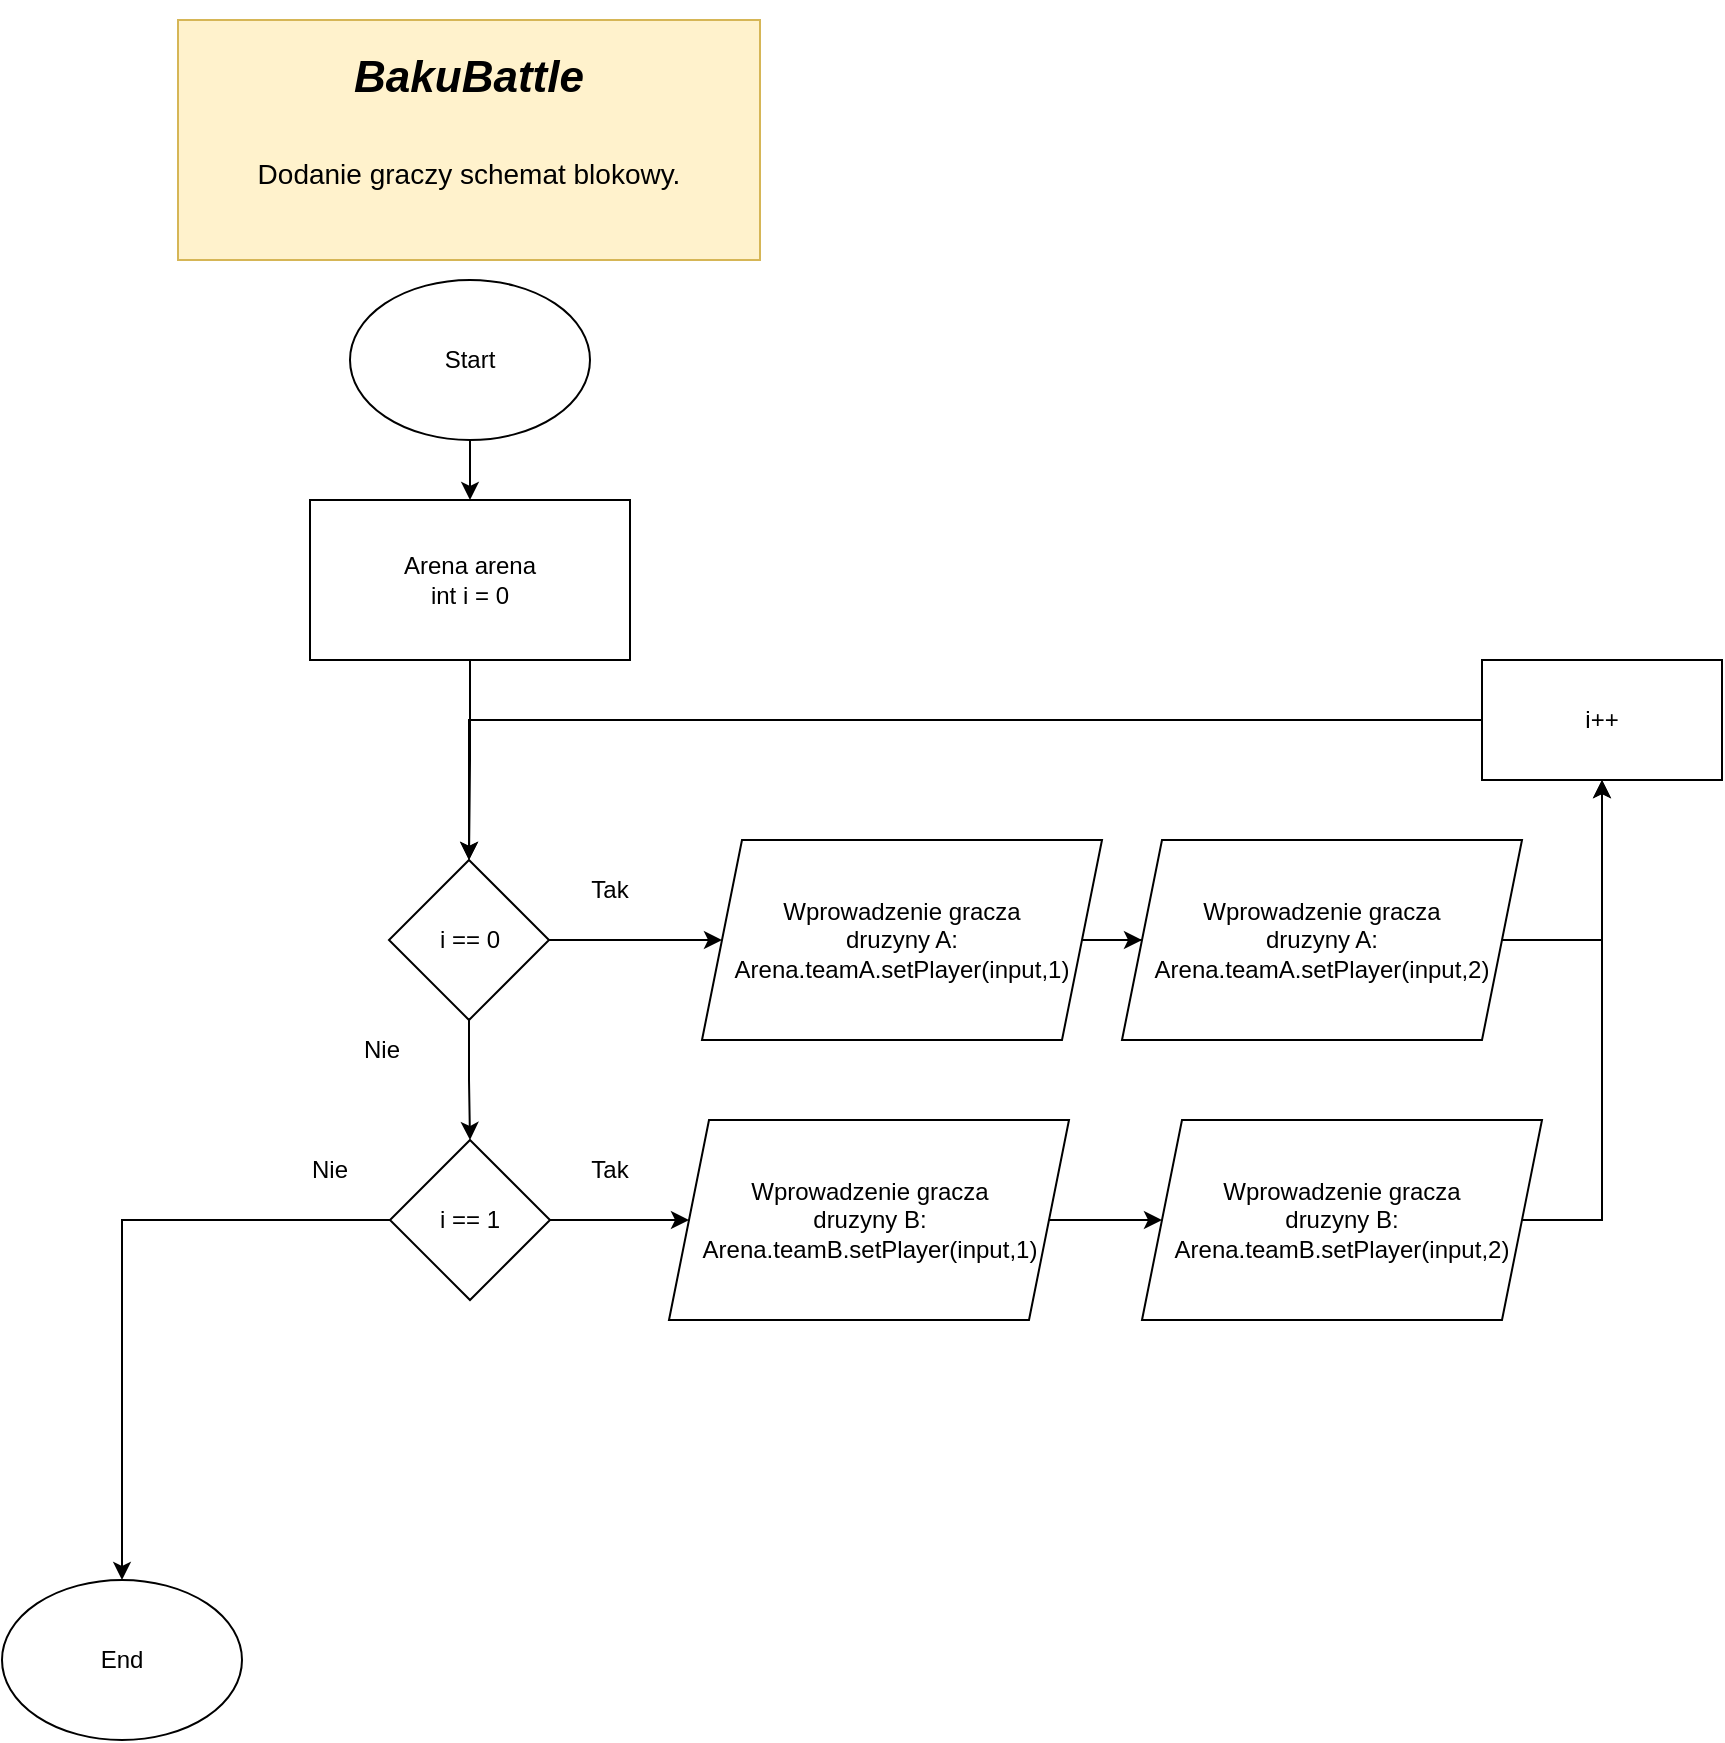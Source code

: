 <mxfile version="18.0.2" type="device"><diagram id="Mcd903DbGd3sPo5nrxXo" name="Page-1"><mxGraphModel dx="1422" dy="780" grid="1" gridSize="10" guides="1" tooltips="1" connect="1" arrows="1" fold="1" page="1" pageScale="1" pageWidth="827" pageHeight="1169" math="0" shadow="0"><root><mxCell id="0"/><mxCell id="1" parent="0"/><mxCell id="9uVzPgVLugZLgFV_x13d-1" value="&lt;br&gt;&lt;div&gt;&lt;i&gt;BakuBattle&lt;/i&gt;&lt;/div&gt;&lt;div&gt;&lt;br&gt;&lt;/div&gt;&lt;div style=&quot;font-size: 14px&quot; align=&quot;center&quot;&gt;&lt;span style=&quot;font-weight: normal&quot;&gt;Dodanie graczy schemat blokowy.&lt;/span&gt;&lt;br&gt;&lt;/div&gt;" style="text;html=1;strokeColor=#d6b656;fillColor=#fff2cc;spacing=5;spacingTop=-20;whiteSpace=wrap;overflow=hidden;rounded=0;fontFamily=Helvetica;align=center;fontStyle=1;fontSize=22;" parent="1" vertex="1"><mxGeometry x="268" y="10" width="291" height="120" as="geometry"/></mxCell><mxCell id="9uVzPgVLugZLgFV_x13d-4" style="edgeStyle=orthogonalEdgeStyle;rounded=0;orthogonalLoop=1;jettySize=auto;html=1;" parent="1" source="9uVzPgVLugZLgFV_x13d-2" target="9uVzPgVLugZLgFV_x13d-3" edge="1"><mxGeometry relative="1" as="geometry"/></mxCell><mxCell id="9uVzPgVLugZLgFV_x13d-2" value="Start" style="ellipse;whiteSpace=wrap;html=1;" parent="1" vertex="1"><mxGeometry x="354" y="140" width="120" height="80" as="geometry"/></mxCell><mxCell id="z1b_hvHHEVANrfEBYIfL-13" style="edgeStyle=orthogonalEdgeStyle;rounded=0;orthogonalLoop=1;jettySize=auto;html=1;" edge="1" parent="1" source="9uVzPgVLugZLgFV_x13d-3" target="z1b_hvHHEVANrfEBYIfL-7"><mxGeometry relative="1" as="geometry"/></mxCell><mxCell id="9uVzPgVLugZLgFV_x13d-3" value="&lt;div&gt;Arena arena&lt;br&gt;&lt;/div&gt;&lt;div&gt;int i = 0&lt;br&gt;&lt;/div&gt;" style="rounded=0;whiteSpace=wrap;html=1;" parent="1" vertex="1"><mxGeometry x="334" y="250" width="160" height="80" as="geometry"/></mxCell><mxCell id="z1b_hvHHEVANrfEBYIfL-6" style="edgeStyle=orthogonalEdgeStyle;rounded=0;orthogonalLoop=1;jettySize=auto;html=1;" edge="1" parent="1" source="9uVzPgVLugZLgFV_x13d-5" target="z1b_hvHHEVANrfEBYIfL-5"><mxGeometry relative="1" as="geometry"/></mxCell><mxCell id="9uVzPgVLugZLgFV_x13d-5" value="&lt;div&gt;Wprowadzenie gracza &lt;br&gt;&lt;/div&gt;druzyny A:&lt;div&gt;Arena.teamA.setPlayer(input,1)&lt;br&gt;&lt;/div&gt;" style="shape=parallelogram;perimeter=parallelogramPerimeter;whiteSpace=wrap;html=1;fixedSize=1;" parent="1" vertex="1"><mxGeometry x="530" y="420" width="200" height="100" as="geometry"/></mxCell><mxCell id="9uVzPgVLugZLgFV_x13d-19" style="edgeStyle=orthogonalEdgeStyle;rounded=0;orthogonalLoop=1;jettySize=auto;html=1;" parent="1" source="z1b_hvHHEVANrfEBYIfL-1" target="9uVzPgVLugZLgFV_x13d-18" edge="1"><mxGeometry relative="1" as="geometry"><mxPoint x="374" y="450" as="sourcePoint"/></mxGeometry></mxCell><mxCell id="9uVzPgVLugZLgFV_x13d-17" value="Tak" style="text;html=1;strokeColor=none;fillColor=none;align=center;verticalAlign=middle;whiteSpace=wrap;rounded=0;" parent="1" vertex="1"><mxGeometry x="453.5" y="430" width="60" height="30" as="geometry"/></mxCell><mxCell id="9uVzPgVLugZLgFV_x13d-18" value="End" style="ellipse;whiteSpace=wrap;html=1;" parent="1" vertex="1"><mxGeometry x="180" y="790" width="120" height="80" as="geometry"/></mxCell><mxCell id="9uVzPgVLugZLgFV_x13d-20" value="Nie" style="text;html=1;strokeColor=none;fillColor=none;align=center;verticalAlign=middle;whiteSpace=wrap;rounded=0;" parent="1" vertex="1"><mxGeometry x="340" y="510" width="60" height="30" as="geometry"/></mxCell><mxCell id="z1b_hvHHEVANrfEBYIfL-19" style="edgeStyle=orthogonalEdgeStyle;rounded=0;orthogonalLoop=1;jettySize=auto;html=1;" edge="1" parent="1" source="z1b_hvHHEVANrfEBYIfL-1" target="z1b_hvHHEVANrfEBYIfL-18"><mxGeometry relative="1" as="geometry"/></mxCell><mxCell id="z1b_hvHHEVANrfEBYIfL-1" value="i == 1" style="rhombus;whiteSpace=wrap;html=1;" vertex="1" parent="1"><mxGeometry x="374" y="570" width="80" height="80" as="geometry"/></mxCell><mxCell id="z1b_hvHHEVANrfEBYIfL-15" value="" style="edgeStyle=orthogonalEdgeStyle;rounded=0;orthogonalLoop=1;jettySize=auto;html=1;" edge="1" parent="1" source="z1b_hvHHEVANrfEBYIfL-5" target="z1b_hvHHEVANrfEBYIfL-14"><mxGeometry relative="1" as="geometry"><Array as="points"><mxPoint x="980" y="470"/></Array></mxGeometry></mxCell><mxCell id="z1b_hvHHEVANrfEBYIfL-5" value="&lt;div&gt;Wprowadzenie gracza &lt;br&gt;&lt;/div&gt;druzyny A:&lt;div&gt;Arena.teamA.setPlayer(input,2)&lt;br&gt;&lt;/div&gt;" style="shape=parallelogram;perimeter=parallelogramPerimeter;whiteSpace=wrap;html=1;fixedSize=1;" vertex="1" parent="1"><mxGeometry x="740" y="420" width="200" height="100" as="geometry"/></mxCell><mxCell id="z1b_hvHHEVANrfEBYIfL-10" style="edgeStyle=orthogonalEdgeStyle;rounded=0;orthogonalLoop=1;jettySize=auto;html=1;" edge="1" parent="1" source="z1b_hvHHEVANrfEBYIfL-7" target="z1b_hvHHEVANrfEBYIfL-1"><mxGeometry relative="1" as="geometry"/></mxCell><mxCell id="z1b_hvHHEVANrfEBYIfL-11" style="edgeStyle=orthogonalEdgeStyle;rounded=0;orthogonalLoop=1;jettySize=auto;html=1;" edge="1" parent="1" source="z1b_hvHHEVANrfEBYIfL-7" target="9uVzPgVLugZLgFV_x13d-5"><mxGeometry relative="1" as="geometry"/></mxCell><mxCell id="z1b_hvHHEVANrfEBYIfL-7" value="i == 0" style="rhombus;whiteSpace=wrap;html=1;" vertex="1" parent="1"><mxGeometry x="373.5" y="430" width="80" height="80" as="geometry"/></mxCell><mxCell id="z1b_hvHHEVANrfEBYIfL-16" style="edgeStyle=orthogonalEdgeStyle;rounded=0;orthogonalLoop=1;jettySize=auto;html=1;" edge="1" parent="1" source="z1b_hvHHEVANrfEBYIfL-14" target="z1b_hvHHEVANrfEBYIfL-7"><mxGeometry relative="1" as="geometry"/></mxCell><mxCell id="z1b_hvHHEVANrfEBYIfL-14" value="i++" style="whiteSpace=wrap;html=1;" vertex="1" parent="1"><mxGeometry x="920" y="330" width="120" height="60" as="geometry"/></mxCell><mxCell id="z1b_hvHHEVANrfEBYIfL-17" value="Nie" style="text;html=1;strokeColor=none;fillColor=none;align=center;verticalAlign=middle;whiteSpace=wrap;rounded=0;" vertex="1" parent="1"><mxGeometry x="314" y="570" width="60" height="30" as="geometry"/></mxCell><mxCell id="z1b_hvHHEVANrfEBYIfL-21" style="edgeStyle=orthogonalEdgeStyle;rounded=0;orthogonalLoop=1;jettySize=auto;html=1;" edge="1" parent="1" source="z1b_hvHHEVANrfEBYIfL-18" target="z1b_hvHHEVANrfEBYIfL-20"><mxGeometry relative="1" as="geometry"/></mxCell><mxCell id="z1b_hvHHEVANrfEBYIfL-18" value="&lt;div&gt;Wprowadzenie gracza &lt;br&gt;&lt;/div&gt;&lt;div&gt;druzyny B:&lt;br&gt;&lt;/div&gt;&lt;div&gt;Arena.teamB.setPlayer(input,1)&lt;br&gt;&lt;/div&gt;" style="shape=parallelogram;perimeter=parallelogramPerimeter;whiteSpace=wrap;html=1;fixedSize=1;" vertex="1" parent="1"><mxGeometry x="513.5" y="560" width="200" height="100" as="geometry"/></mxCell><mxCell id="z1b_hvHHEVANrfEBYIfL-25" style="edgeStyle=orthogonalEdgeStyle;rounded=0;orthogonalLoop=1;jettySize=auto;html=1;" edge="1" parent="1" source="z1b_hvHHEVANrfEBYIfL-20" target="z1b_hvHHEVANrfEBYIfL-14"><mxGeometry relative="1" as="geometry"><Array as="points"><mxPoint x="980" y="610"/></Array></mxGeometry></mxCell><mxCell id="z1b_hvHHEVANrfEBYIfL-20" value="&lt;div&gt;&lt;div&gt;Wprowadzenie gracza &lt;br&gt;&lt;/div&gt;druzyny B:&lt;/div&gt;&lt;div&gt;Arena.teamB.setPlayer(input,2)&lt;br&gt;&lt;/div&gt;" style="shape=parallelogram;perimeter=parallelogramPerimeter;whiteSpace=wrap;html=1;fixedSize=1;" vertex="1" parent="1"><mxGeometry x="750" y="560" width="200" height="100" as="geometry"/></mxCell><mxCell id="z1b_hvHHEVANrfEBYIfL-24" value="Tak" style="text;html=1;strokeColor=none;fillColor=none;align=center;verticalAlign=middle;whiteSpace=wrap;rounded=0;" vertex="1" parent="1"><mxGeometry x="453.5" y="570" width="60" height="30" as="geometry"/></mxCell></root></mxGraphModel></diagram></mxfile>